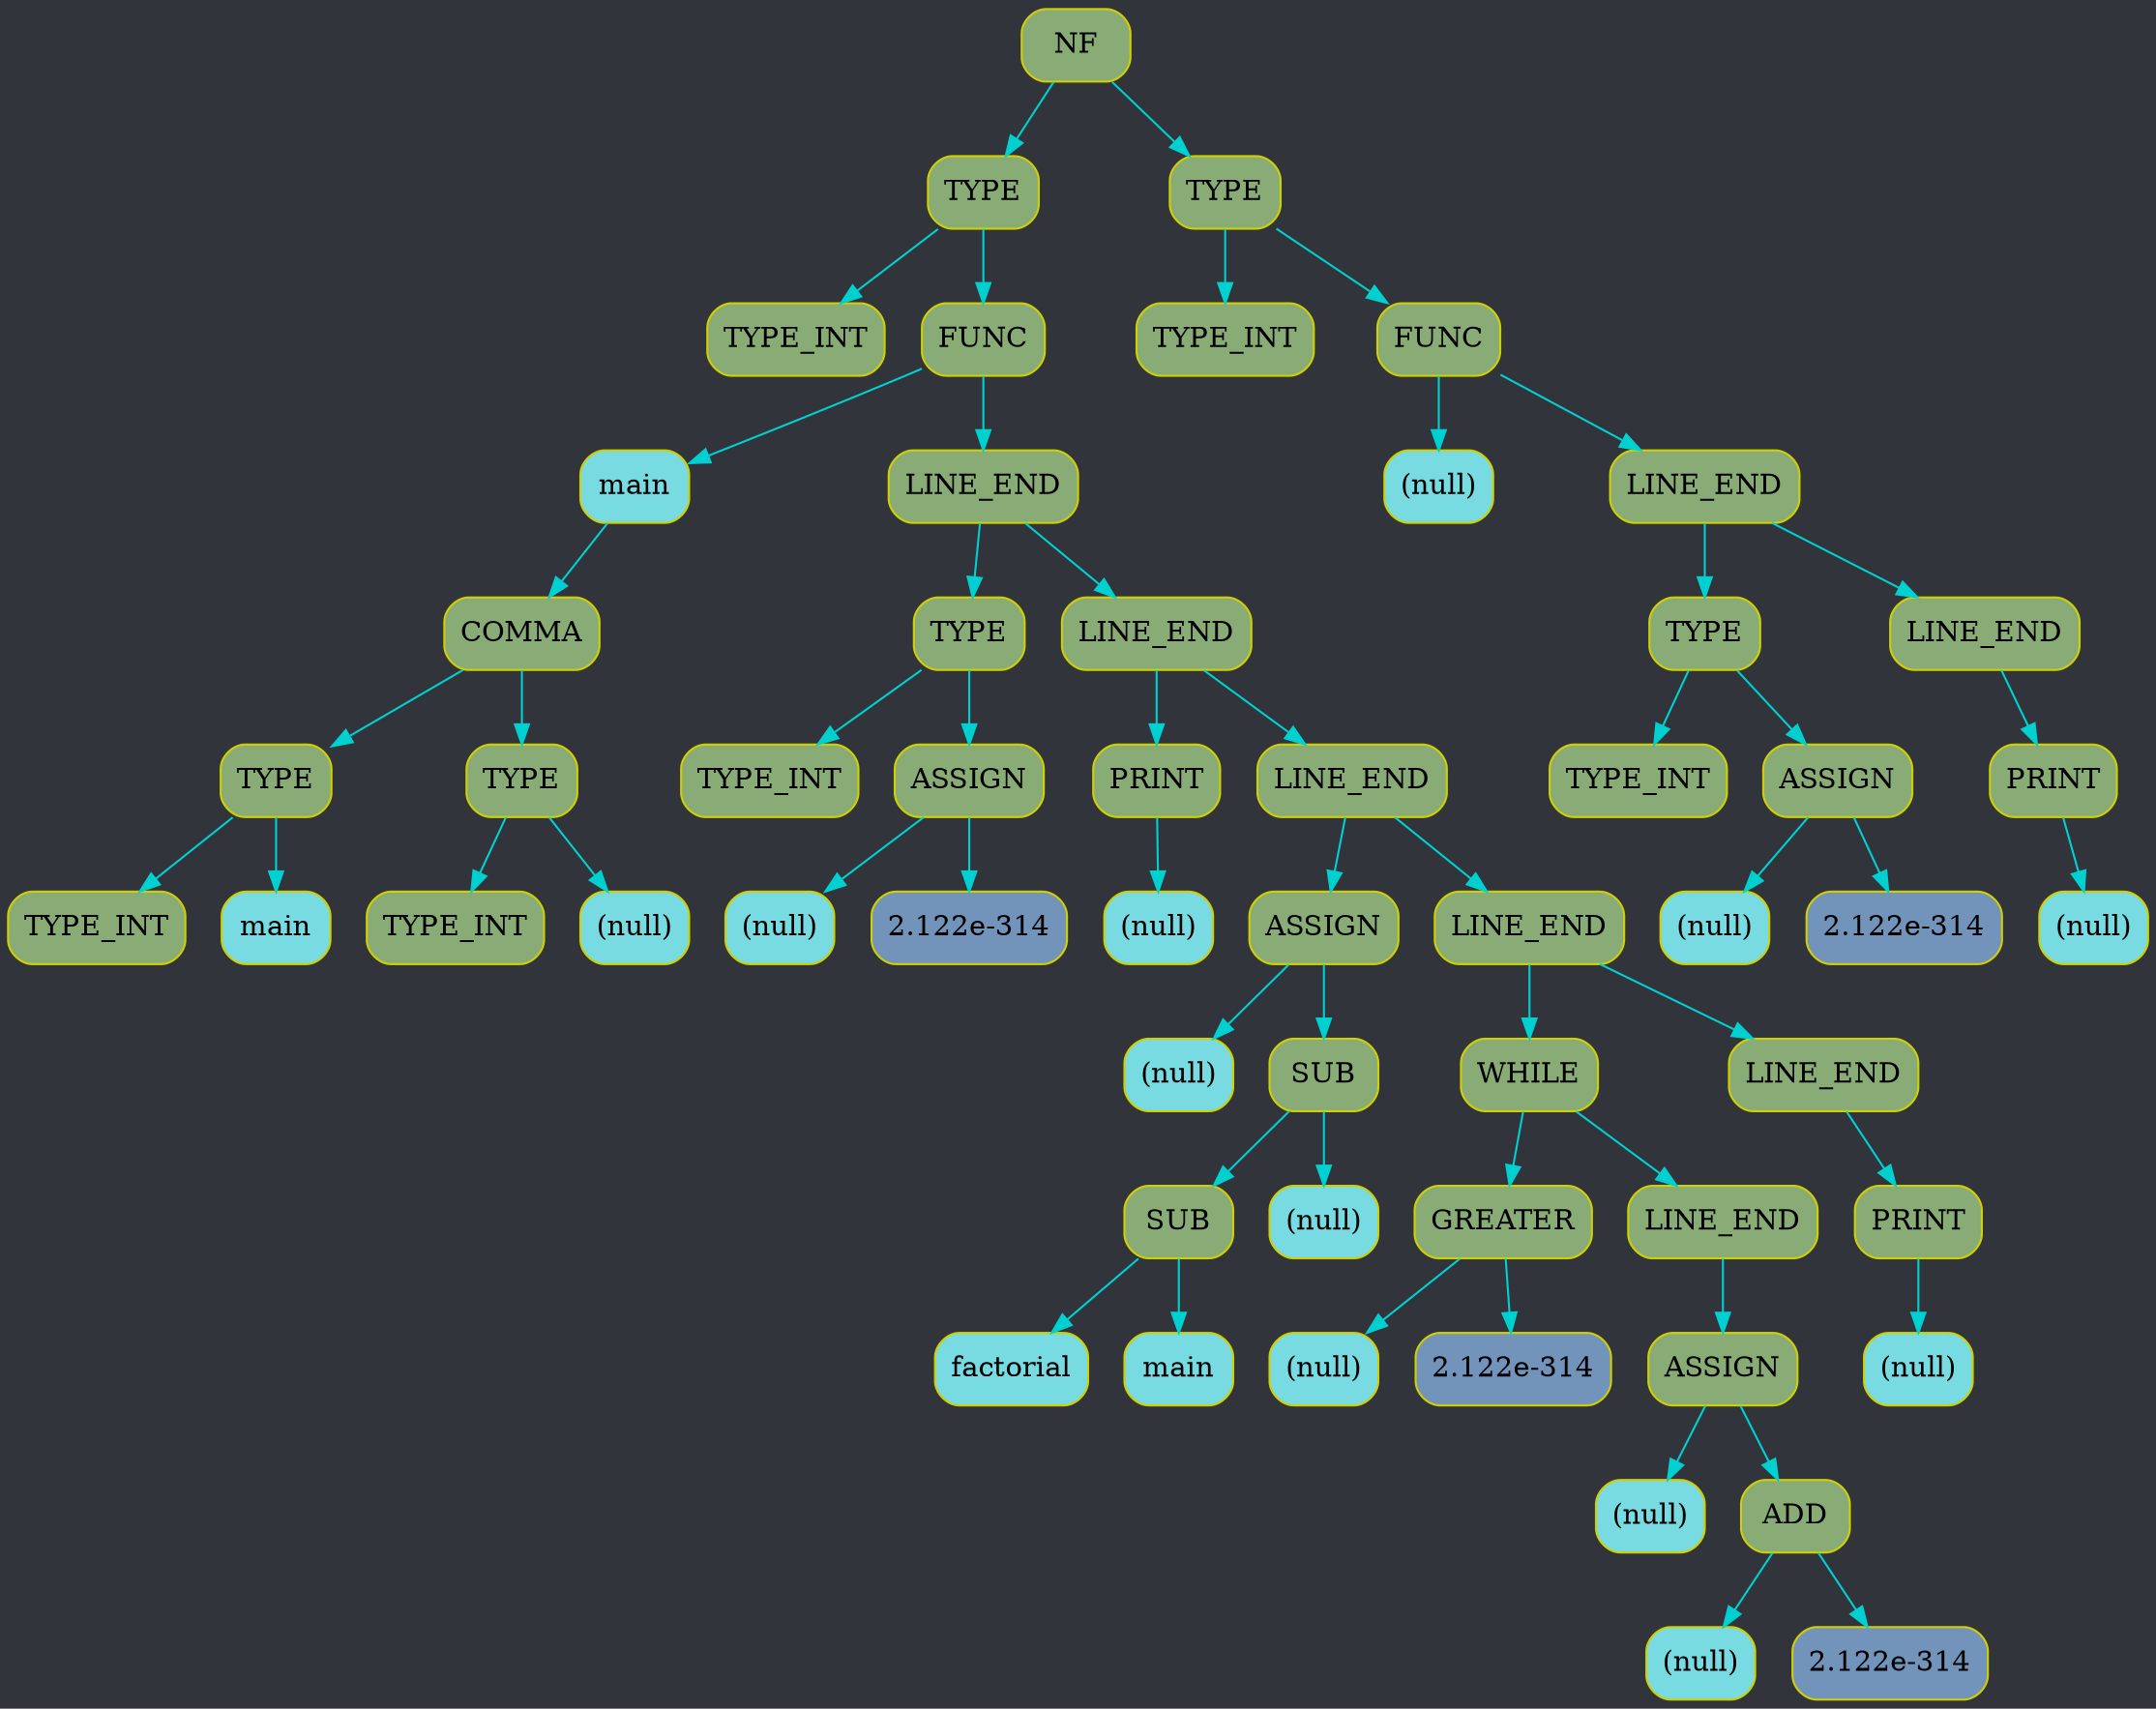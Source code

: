 digraph G{
rankdir=TB;
graph [bgcolor="#31353b"];
edge[color="#00D0D0"];
node0x1456164b0[shape=Mrecord, style=filled, fillcolor="#89AC76", label = "NF", color = "#D0D000"];
node0x1456162c0[shape=Mrecord, style=filled, fillcolor="#89AC76", label = "TYPE", color = "#D0D000"];
node0x145615cd0[shape=Mrecord, style=filled, fillcolor="#89AC76", label = "TYPE_INT", color = "#D0D000"];
node0x145615d20[shape=Mrecord, style=filled, fillcolor="#89AC76", label = "FUNC", color = "#D0D000"];
node0x145615d00[shape=Mrecord, style=filled, fillcolor="#78DBE2", label = "main", color = "#D0D000"];
node0x145615e20[shape=Mrecord, style=filled, fillcolor="#89AC76", label = "COMMA", color = "#D0D000"];
node0x145615d90[shape=Mrecord, style=filled, fillcolor="#89AC76", label = "TYPE", color = "#D0D000"];
node0x145615d40[shape=Mrecord, style=filled, fillcolor="#89AC76", label = "TYPE_INT", color = "#D0D000"];
node0x145615d70[shape=Mrecord, style=filled, fillcolor="#78DBE2", label = "main", color = "#D0D000"];
node0x145615e00[shape=Mrecord, style=filled, fillcolor="#89AC76", label = "TYPE", color = "#D0D000"];
node0x145615db0[shape=Mrecord, style=filled, fillcolor="#89AC76", label = "TYPE_INT", color = "#D0D000"];
node0x145615de0[shape=Mrecord, style=filled, fillcolor="#78DBE2", label = "(null)", color = "#D0D000"];
node0x145615e40[shape=Mrecord, style=filled, fillcolor="#89AC76", label = "LINE_END", color = "#D0D000"];
node0x145615ef0[shape=Mrecord, style=filled, fillcolor="#89AC76", label = "TYPE", color = "#D0D000"];
node0x145615e60[shape=Mrecord, style=filled, fillcolor="#89AC76", label = "TYPE_INT", color = "#D0D000"];
node0x145615ed0[shape=Mrecord, style=filled, fillcolor="#89AC76", label = "ASSIGN", color = "#D0D000"];
node0x145615e90[shape=Mrecord, style=filled, fillcolor="#78DBE2", label = "(null)", color = "#D0D000"];
node0x145615eb0[shape=Mrecord, style=filled, fillcolor="#7293ba", label = "2.122e-314", color = "#D0D000"];
node0x145615f10[shape=Mrecord, style=filled, fillcolor="#89AC76", label = "LINE_END", color = "#D0D000"];
node0x145615f60[shape=Mrecord, style=filled, fillcolor="#89AC76", label = "PRINT", color = "#D0D000"];
node0x145615f40[shape=Mrecord, style=filled, fillcolor="#78DBE2", label = "(null)", color = "#D0D000"];
node0x145615f80[shape=Mrecord, style=filled, fillcolor="#89AC76", label = "LINE_END", color = "#D0D000"];
node0x1456160a0[shape=Mrecord, style=filled, fillcolor="#89AC76", label = "ASSIGN", color = "#D0D000"];
node0x145615fb0[shape=Mrecord, style=filled, fillcolor="#78DBE2", label = "(null)", color = "#D0D000"];
node0x145616080[shape=Mrecord, style=filled, fillcolor="#89AC76", label = "SUB", color = "#D0D000"];
node0x145616030[shape=Mrecord, style=filled, fillcolor="#89AC76", label = "SUB", color = "#D0D000"];
node0x145615fe0[shape=Mrecord, style=filled, fillcolor="#78DBE2", label = "factorial", color = "#D0D000"];
node0x145616010[shape=Mrecord, style=filled, fillcolor="#78DBE2", label = "main", color = "#D0D000"];
node0x145616060[shape=Mrecord, style=filled, fillcolor="#78DBE2", label = "(null)", color = "#D0D000"];
node0x1456160c0[shape=Mrecord, style=filled, fillcolor="#89AC76", label = "LINE_END", color = "#D0D000"];
node0x145616230[shape=Mrecord, style=filled, fillcolor="#89AC76", label = "WHILE", color = "#D0D000"];
node0x145616130[shape=Mrecord, style=filled, fillcolor="#89AC76", label = "GREATER", color = "#D0D000"];
node0x1456160f0[shape=Mrecord, style=filled, fillcolor="#78DBE2", label = "(null)", color = "#D0D000"];
node0x145616110[shape=Mrecord, style=filled, fillcolor="#7293ba", label = "2.122e-314", color = "#D0D000"];
node0x145616150[shape=Mrecord, style=filled, fillcolor="#89AC76", label = "LINE_END", color = "#D0D000"];
node0x145616210[shape=Mrecord, style=filled, fillcolor="#89AC76", label = "ASSIGN", color = "#D0D000"];
node0x145616180[shape=Mrecord, style=filled, fillcolor="#78DBE2", label = "(null)", color = "#D0D000"];
node0x1456161f0[shape=Mrecord, style=filled, fillcolor="#89AC76", label = "ADD", color = "#D0D000"];
node0x1456161b0[shape=Mrecord, style=filled, fillcolor="#78DBE2", label = "(null)", color = "#D0D000"];
node0x1456161d0[shape=Mrecord, style=filled, fillcolor="#7293ba", label = "2.122e-314", color = "#D0D000"];
node0x145616250[shape=Mrecord, style=filled, fillcolor="#89AC76", label = "LINE_END", color = "#D0D000"];
node0x1456162a0[shape=Mrecord, style=filled, fillcolor="#89AC76", label = "PRINT", color = "#D0D000"];
node0x145616280[shape=Mrecord, style=filled, fillcolor="#78DBE2", label = "(null)", color = "#D0D000"];
node0x145616490[shape=Mrecord, style=filled, fillcolor="#89AC76", label = "TYPE", color = "#D0D000"];
node0x1456162e0[shape=Mrecord, style=filled, fillcolor="#89AC76", label = "TYPE_INT", color = "#D0D000"];
node0x145616330[shape=Mrecord, style=filled, fillcolor="#89AC76", label = "FUNC", color = "#D0D000"];
node0x145616310[shape=Mrecord, style=filled, fillcolor="#78DBE2", label = "(null)", color = "#D0D000"];
node0x145616350[shape=Mrecord, style=filled, fillcolor="#89AC76", label = "LINE_END", color = "#D0D000"];
node0x145616400[shape=Mrecord, style=filled, fillcolor="#89AC76", label = "TYPE", color = "#D0D000"];
node0x145616370[shape=Mrecord, style=filled, fillcolor="#89AC76", label = "TYPE_INT", color = "#D0D000"];
node0x1456163e0[shape=Mrecord, style=filled, fillcolor="#89AC76", label = "ASSIGN", color = "#D0D000"];
node0x1456163a0[shape=Mrecord, style=filled, fillcolor="#78DBE2", label = "(null)", color = "#D0D000"];
node0x1456163c0[shape=Mrecord, style=filled, fillcolor="#7293ba", label = "2.122e-314", color = "#D0D000"];
node0x145616420[shape=Mrecord, style=filled, fillcolor="#89AC76", label = "LINE_END", color = "#D0D000"];
node0x145616470[shape=Mrecord, style=filled, fillcolor="#89AC76", label = "PRINT", color = "#D0D000"];
node0x145616450[shape=Mrecord, style=filled, fillcolor="#78DBE2", label = "(null)", color = "#D0D000"];
node0x1456164b0;
node0x1456164b0->node0x1456162c0;
node0x1456162c0->node0x145615cd0;


node0x1456162c0->node0x145615d20;
node0x145615d20->node0x145615d00;
node0x145615d00->node0x145615e20;
node0x145615e20->node0x145615d90;
node0x145615d90->node0x145615d40;


node0x145615d90->node0x145615d70;


node0x145615e20->node0x145615e00;
node0x145615e00->node0x145615db0;


node0x145615e00->node0x145615de0;



node0x145615d20->node0x145615e40;
node0x145615e40->node0x145615ef0;
node0x145615ef0->node0x145615e60;


node0x145615ef0->node0x145615ed0;
node0x145615ed0->node0x145615e90;


node0x145615ed0->node0x145615eb0;


node0x145615e40->node0x145615f10;
node0x145615f10->node0x145615f60;
node0x145615f60->node0x145615f40;



node0x145615f10->node0x145615f80;
node0x145615f80->node0x1456160a0;
node0x1456160a0->node0x145615fb0;


node0x1456160a0->node0x145616080;
node0x145616080->node0x145616030;
node0x145616030->node0x145615fe0;


node0x145616030->node0x145616010;


node0x145616080->node0x145616060;


node0x145615f80->node0x1456160c0;
node0x1456160c0->node0x145616230;
node0x145616230->node0x145616130;
node0x145616130->node0x1456160f0;


node0x145616130->node0x145616110;


node0x145616230->node0x145616150;
node0x145616150->node0x145616210;
node0x145616210->node0x145616180;


node0x145616210->node0x1456161f0;
node0x1456161f0->node0x1456161b0;


node0x1456161f0->node0x1456161d0;



node0x1456160c0->node0x145616250;
node0x145616250->node0x1456162a0;
node0x1456162a0->node0x145616280;




node0x1456164b0->node0x145616490;
node0x145616490->node0x1456162e0;


node0x145616490->node0x145616330;
node0x145616330->node0x145616310;


node0x145616330->node0x145616350;
node0x145616350->node0x145616400;
node0x145616400->node0x145616370;


node0x145616400->node0x1456163e0;
node0x1456163e0->node0x1456163a0;


node0x1456163e0->node0x1456163c0;


node0x145616350->node0x145616420;
node0x145616420->node0x145616470;
node0x145616470->node0x145616450;





}
